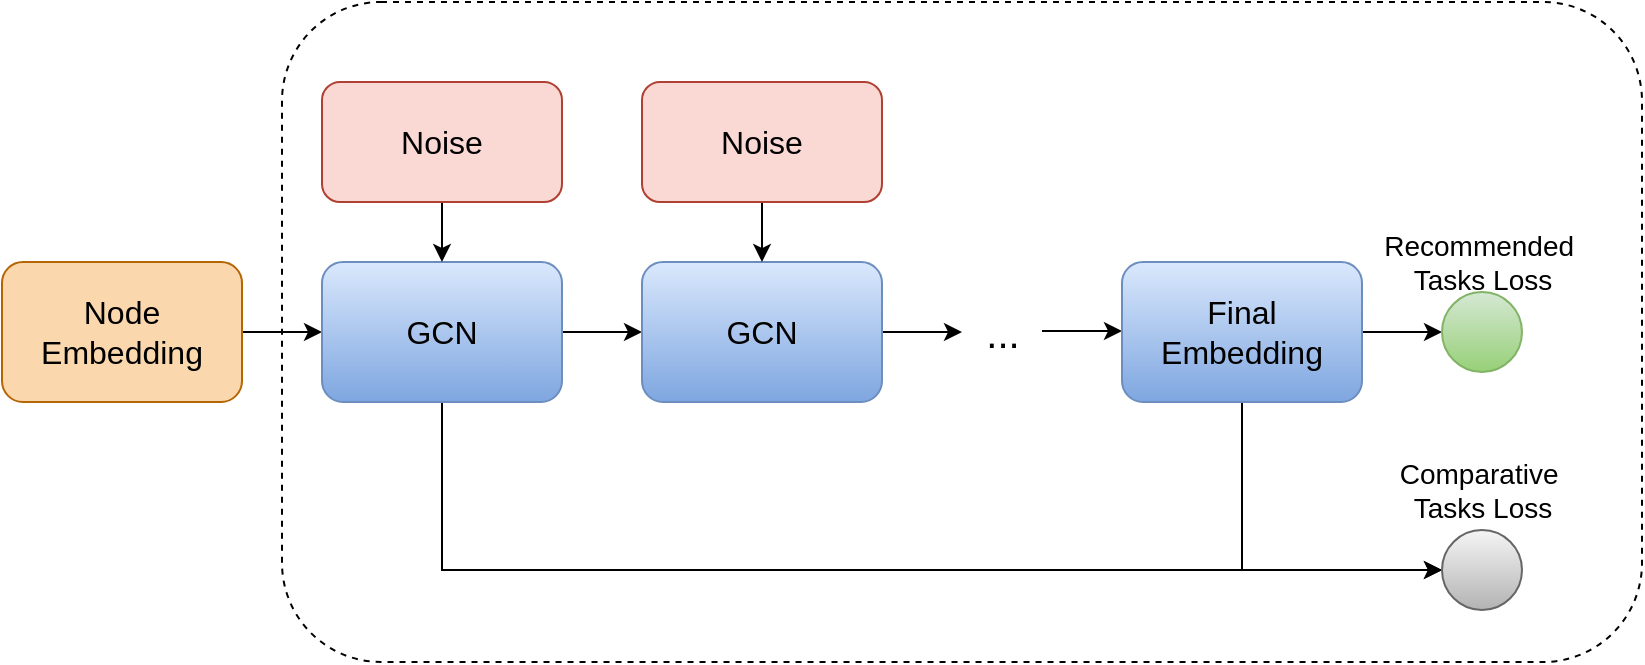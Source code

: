 <mxfile version="24.4.0" type="github">
  <diagram name="第 1 页" id="leCYCpFz-L0AvSXM7aaV">
    <mxGraphModel dx="1173" dy="631" grid="1" gridSize="10" guides="1" tooltips="1" connect="1" arrows="1" fold="1" page="1" pageScale="1" pageWidth="1169" pageHeight="827" math="0" shadow="0">
      <root>
        <mxCell id="0" />
        <mxCell id="1" parent="0" />
        <mxCell id="pFO_m2VJBk1OrtZpRaoa-26" value="" style="rounded=1;whiteSpace=wrap;html=1;dashed=1;" parent="1" vertex="1">
          <mxGeometry x="260" y="130" width="680" height="330" as="geometry" />
        </mxCell>
        <mxCell id="pFO_m2VJBk1OrtZpRaoa-2" style="edgeStyle=orthogonalEdgeStyle;rounded=0;orthogonalLoop=1;jettySize=auto;html=1;exitX=1;exitY=0.5;exitDx=0;exitDy=0;entryX=0;entryY=0.5;entryDx=0;entryDy=0;" parent="1" source="pFO_m2VJBk1OrtZpRaoa-1" target="pFO_m2VJBk1OrtZpRaoa-4" edge="1">
          <mxGeometry relative="1" as="geometry">
            <mxPoint x="280" y="295" as="targetPoint" />
          </mxGeometry>
        </mxCell>
        <mxCell id="pFO_m2VJBk1OrtZpRaoa-1" value="&lt;font style=&quot;font-size: 16px;&quot;&gt;Node Embedding&lt;/font&gt;" style="rounded=1;whiteSpace=wrap;html=1;fillColor=#fad7ac;strokeColor=#b46504;" parent="1" vertex="1">
          <mxGeometry x="120" y="260" width="120" height="70" as="geometry" />
        </mxCell>
        <mxCell id="pFO_m2VJBk1OrtZpRaoa-6" style="edgeStyle=orthogonalEdgeStyle;rounded=0;orthogonalLoop=1;jettySize=auto;html=1;exitX=1;exitY=0.5;exitDx=0;exitDy=0;" parent="1" source="pFO_m2VJBk1OrtZpRaoa-4" target="pFO_m2VJBk1OrtZpRaoa-5" edge="1">
          <mxGeometry relative="1" as="geometry" />
        </mxCell>
        <mxCell id="pFO_m2VJBk1OrtZpRaoa-25" style="edgeStyle=orthogonalEdgeStyle;rounded=0;orthogonalLoop=1;jettySize=auto;html=1;exitX=0.5;exitY=1;exitDx=0;exitDy=0;entryX=0;entryY=0.5;entryDx=0;entryDy=0;" parent="1" source="pFO_m2VJBk1OrtZpRaoa-4" target="pFO_m2VJBk1OrtZpRaoa-22" edge="1">
          <mxGeometry relative="1" as="geometry" />
        </mxCell>
        <mxCell id="pFO_m2VJBk1OrtZpRaoa-4" value="&lt;font style=&quot;font-size: 16px;&quot;&gt;GCN&lt;/font&gt;" style="rounded=1;whiteSpace=wrap;html=1;fillColor=#dae8fc;gradientColor=#7ea6e0;strokeColor=#6c8ebf;" parent="1" vertex="1">
          <mxGeometry x="280" y="260" width="120" height="70" as="geometry" />
        </mxCell>
        <mxCell id="pFO_m2VJBk1OrtZpRaoa-12" style="edgeStyle=orthogonalEdgeStyle;rounded=0;orthogonalLoop=1;jettySize=auto;html=1;exitX=1;exitY=0.5;exitDx=0;exitDy=0;" parent="1" source="pFO_m2VJBk1OrtZpRaoa-5" edge="1">
          <mxGeometry relative="1" as="geometry">
            <mxPoint x="600" y="295" as="targetPoint" />
          </mxGeometry>
        </mxCell>
        <mxCell id="pFO_m2VJBk1OrtZpRaoa-5" value="&lt;font style=&quot;font-size: 16px;&quot;&gt;GCN&lt;/font&gt;" style="rounded=1;whiteSpace=wrap;html=1;fillColor=#dae8fc;gradientColor=#7ea6e0;strokeColor=#6c8ebf;" parent="1" vertex="1">
          <mxGeometry x="440" y="260" width="120" height="70" as="geometry" />
        </mxCell>
        <mxCell id="pFO_m2VJBk1OrtZpRaoa-14" value="..." style="text;html=1;align=center;verticalAlign=middle;resizable=0;points=[];autosize=1;strokeColor=none;fillColor=none;fontSize=20;" parent="1" vertex="1">
          <mxGeometry x="600" y="275" width="40" height="40" as="geometry" />
        </mxCell>
        <mxCell id="pFO_m2VJBk1OrtZpRaoa-16" style="edgeStyle=orthogonalEdgeStyle;rounded=0;orthogonalLoop=1;jettySize=auto;html=1;exitX=1;exitY=0.5;exitDx=0;exitDy=0;" parent="1" edge="1">
          <mxGeometry relative="1" as="geometry">
            <mxPoint x="680" y="294.5" as="targetPoint" />
            <mxPoint x="640" y="294.5" as="sourcePoint" />
            <Array as="points">
              <mxPoint x="660" y="295" />
              <mxPoint x="660" y="295" />
            </Array>
          </mxGeometry>
        </mxCell>
        <mxCell id="pFO_m2VJBk1OrtZpRaoa-18" style="edgeStyle=orthogonalEdgeStyle;rounded=0;orthogonalLoop=1;jettySize=auto;html=1;exitX=1;exitY=0.5;exitDx=0;exitDy=0;" parent="1" source="pFO_m2VJBk1OrtZpRaoa-17" edge="1">
          <mxGeometry relative="1" as="geometry">
            <mxPoint x="840" y="295" as="targetPoint" />
          </mxGeometry>
        </mxCell>
        <mxCell id="pFO_m2VJBk1OrtZpRaoa-24" style="edgeStyle=orthogonalEdgeStyle;rounded=0;orthogonalLoop=1;jettySize=auto;html=1;exitX=0.5;exitY=1;exitDx=0;exitDy=0;entryX=0;entryY=0.5;entryDx=0;entryDy=0;" parent="1" source="pFO_m2VJBk1OrtZpRaoa-17" target="pFO_m2VJBk1OrtZpRaoa-22" edge="1">
          <mxGeometry relative="1" as="geometry" />
        </mxCell>
        <mxCell id="pFO_m2VJBk1OrtZpRaoa-17" value="&lt;font style=&quot;font-size: 16px;&quot;&gt;Final Embedding&lt;/font&gt;" style="rounded=1;whiteSpace=wrap;html=1;fillColor=#dae8fc;gradientColor=#7ea6e0;strokeColor=#6c8ebf;" parent="1" vertex="1">
          <mxGeometry x="680" y="260" width="120" height="70" as="geometry" />
        </mxCell>
        <mxCell id="pFO_m2VJBk1OrtZpRaoa-19" value="" style="ellipse;whiteSpace=wrap;html=1;aspect=fixed;fillColor=#d5e8d4;strokeColor=#82b366;gradientColor=#97d077;" parent="1" vertex="1">
          <mxGeometry x="840" y="275" width="40" height="40" as="geometry" />
        </mxCell>
        <mxCell id="pFO_m2VJBk1OrtZpRaoa-20" value="&lt;font style=&quot;font-size: 14px;&quot;&gt;Recommended&amp;nbsp;&lt;/font&gt;&lt;div style=&quot;font-size: 14px;&quot;&gt;&lt;font style=&quot;font-size: 14px;&quot;&gt;Tasks Loss&lt;/font&gt;&lt;/div&gt;" style="text;html=1;align=center;verticalAlign=middle;resizable=0;points=[];autosize=1;strokeColor=none;fillColor=none;" parent="1" vertex="1">
          <mxGeometry x="800" y="235" width="120" height="50" as="geometry" />
        </mxCell>
        <mxCell id="pFO_m2VJBk1OrtZpRaoa-22" value="" style="ellipse;whiteSpace=wrap;html=1;aspect=fixed;fillColor=#f5f5f5;strokeColor=#666666;gradientColor=#b3b3b3;" parent="1" vertex="1">
          <mxGeometry x="840" y="394" width="40" height="40" as="geometry" />
        </mxCell>
        <mxCell id="pFO_m2VJBk1OrtZpRaoa-23" value="&lt;font style=&quot;font-size: 14px;&quot;&gt;Comparative&amp;nbsp;&lt;/font&gt;&lt;div style=&quot;font-size: 14px;&quot;&gt;&lt;font style=&quot;font-size: 14px;&quot;&gt;Tasks Loss&lt;/font&gt;&lt;/div&gt;" style="text;html=1;align=center;verticalAlign=middle;resizable=0;points=[];autosize=1;strokeColor=none;fillColor=none;" parent="1" vertex="1">
          <mxGeometry x="805" y="349" width="110" height="50" as="geometry" />
        </mxCell>
        <mxCell id="zdToV_WP1aJ2LC-qe-At-4" style="edgeStyle=orthogonalEdgeStyle;rounded=0;orthogonalLoop=1;jettySize=auto;html=1;exitX=0.5;exitY=1;exitDx=0;exitDy=0;entryX=0.5;entryY=0;entryDx=0;entryDy=0;" edge="1" parent="1" source="zdToV_WP1aJ2LC-qe-At-2" target="pFO_m2VJBk1OrtZpRaoa-4">
          <mxGeometry relative="1" as="geometry" />
        </mxCell>
        <mxCell id="zdToV_WP1aJ2LC-qe-At-2" value="&lt;font style=&quot;font-size: 16px;&quot;&gt;Noise&lt;/font&gt;" style="rounded=1;whiteSpace=wrap;html=1;fillColor=#fad9d5;strokeColor=#ae4132;" vertex="1" parent="1">
          <mxGeometry x="280" y="170" width="120" height="60" as="geometry" />
        </mxCell>
        <mxCell id="zdToV_WP1aJ2LC-qe-At-5" style="edgeStyle=orthogonalEdgeStyle;rounded=0;orthogonalLoop=1;jettySize=auto;html=1;" edge="1" parent="1" source="zdToV_WP1aJ2LC-qe-At-3" target="pFO_m2VJBk1OrtZpRaoa-5">
          <mxGeometry relative="1" as="geometry" />
        </mxCell>
        <mxCell id="zdToV_WP1aJ2LC-qe-At-3" value="&lt;font style=&quot;font-size: 16px;&quot;&gt;Noise&lt;/font&gt;" style="rounded=1;whiteSpace=wrap;html=1;fillColor=#fad9d5;strokeColor=#ae4132;" vertex="1" parent="1">
          <mxGeometry x="440" y="170" width="120" height="60" as="geometry" />
        </mxCell>
      </root>
    </mxGraphModel>
  </diagram>
</mxfile>
